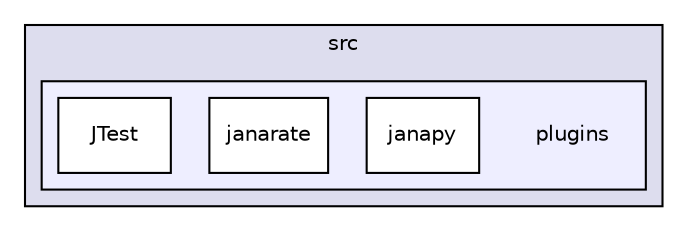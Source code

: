 digraph "src/plugins" {
  compound=true
  node [ fontsize="10", fontname="Helvetica"];
  edge [ labelfontsize="10", labelfontname="Helvetica"];
  subgraph clusterdir_68267d1309a1af8e8297ef4c3efbcdba {
    graph [ bgcolor="#ddddee", pencolor="black", label="src" fontname="Helvetica", fontsize="10", URL="dir_68267d1309a1af8e8297ef4c3efbcdba.html"]
  subgraph clusterdir_7020b8b7abcceffa3f9f7a2d24718f16 {
    graph [ bgcolor="#eeeeff", pencolor="black", label="" URL="dir_7020b8b7abcceffa3f9f7a2d24718f16.html"];
    dir_7020b8b7abcceffa3f9f7a2d24718f16 [shape=plaintext label="plugins"];
    dir_5aa1118bfc13bddb3afddc7bb3f39520 [shape=box label="janapy" color="black" fillcolor="white" style="filled" URL="dir_5aa1118bfc13bddb3afddc7bb3f39520.html"];
    dir_83f30958db63d4c10e163a113196ce49 [shape=box label="janarate" color="black" fillcolor="white" style="filled" URL="dir_83f30958db63d4c10e163a113196ce49.html"];
    dir_4f0f9f9963f7ce0408379f2504c80363 [shape=box label="JTest" color="black" fillcolor="white" style="filled" URL="dir_4f0f9f9963f7ce0408379f2504c80363.html"];
  }
  }
}
